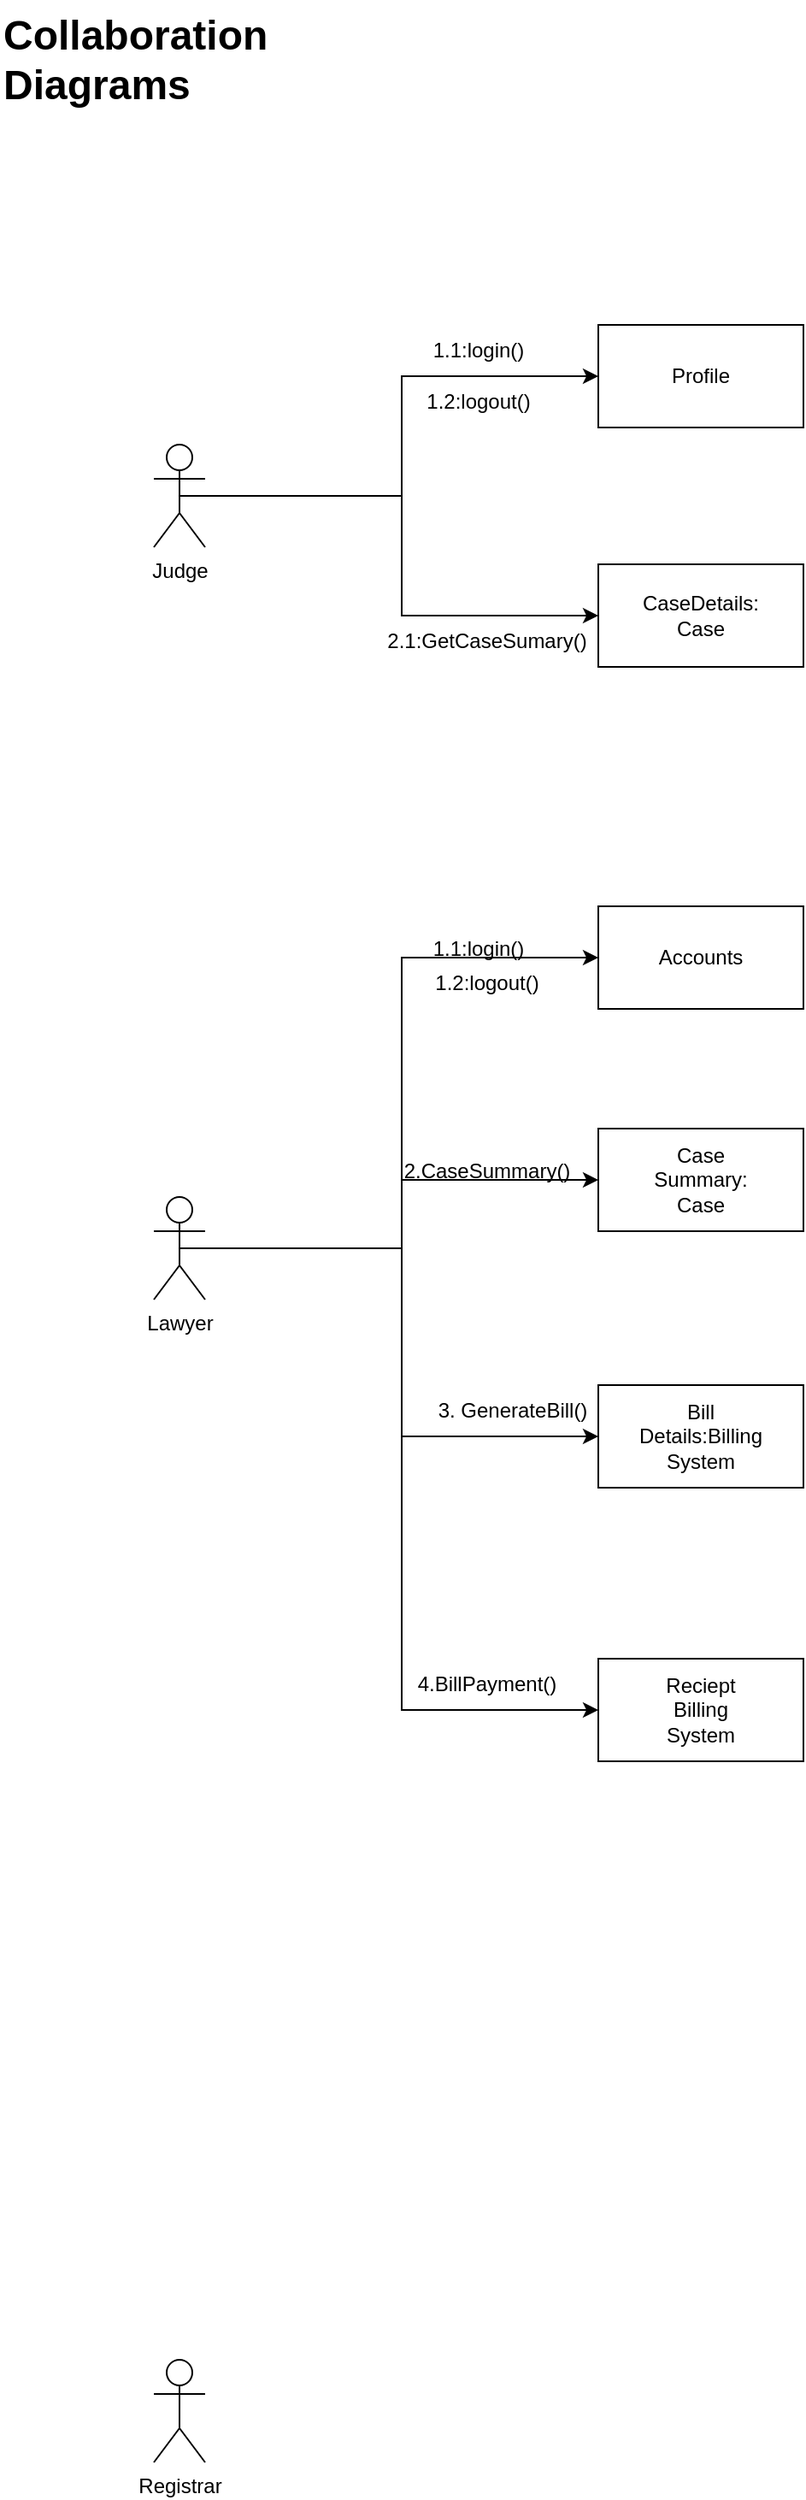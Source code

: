 <mxfile version="24.0.7" type="github">
  <diagram name="Page-1" id="psFT4CGIqTmQ1L1HTe9J">
    <mxGraphModel dx="1434" dy="780" grid="1" gridSize="10" guides="1" tooltips="1" connect="1" arrows="1" fold="1" page="1" pageScale="1" pageWidth="850" pageHeight="1100" math="0" shadow="0">
      <root>
        <mxCell id="0" />
        <mxCell id="1" parent="0" />
        <mxCell id="QromW0p1Q8ibf-6Lqik2-8" style="edgeStyle=orthogonalEdgeStyle;rounded=0;orthogonalLoop=1;jettySize=auto;html=1;exitX=0.5;exitY=0.5;exitDx=0;exitDy=0;exitPerimeter=0;entryX=0;entryY=0.5;entryDx=0;entryDy=0;" edge="1" parent="1" source="QromW0p1Q8ibf-6Lqik2-1" target="QromW0p1Q8ibf-6Lqik2-5">
          <mxGeometry relative="1" as="geometry" />
        </mxCell>
        <mxCell id="QromW0p1Q8ibf-6Lqik2-9" style="edgeStyle=orthogonalEdgeStyle;rounded=0;orthogonalLoop=1;jettySize=auto;html=1;exitX=0.5;exitY=0.5;exitDx=0;exitDy=0;exitPerimeter=0;entryX=0;entryY=0.5;entryDx=0;entryDy=0;" edge="1" parent="1" source="QromW0p1Q8ibf-6Lqik2-1" target="QromW0p1Q8ibf-6Lqik2-4">
          <mxGeometry relative="1" as="geometry" />
        </mxCell>
        <mxCell id="QromW0p1Q8ibf-6Lqik2-1" value="Judge" style="shape=umlActor;verticalLabelPosition=bottom;verticalAlign=top;html=1;outlineConnect=0;" vertex="1" parent="1">
          <mxGeometry x="100" y="290" width="30" height="60" as="geometry" />
        </mxCell>
        <mxCell id="QromW0p1Q8ibf-6Lqik2-2" value="&lt;h1 style=&quot;margin-top: 0px;&quot;&gt;Collaboration Diagrams&lt;/h1&gt;&lt;p&gt;&lt;br&gt;&lt;/p&gt;" style="text;html=1;whiteSpace=wrap;overflow=hidden;rounded=0;" vertex="1" parent="1">
          <mxGeometry x="10" y="30" width="180" height="120" as="geometry" />
        </mxCell>
        <mxCell id="QromW0p1Q8ibf-6Lqik2-4" value="" style="rounded=0;whiteSpace=wrap;html=1;" vertex="1" parent="1">
          <mxGeometry x="360" y="220" width="120" height="60" as="geometry" />
        </mxCell>
        <mxCell id="QromW0p1Q8ibf-6Lqik2-5" value="" style="rounded=0;whiteSpace=wrap;html=1;" vertex="1" parent="1">
          <mxGeometry x="360" y="360" width="120" height="60" as="geometry" />
        </mxCell>
        <mxCell id="QromW0p1Q8ibf-6Lqik2-6" value="Profile" style="text;html=1;align=center;verticalAlign=middle;whiteSpace=wrap;rounded=0;" vertex="1" parent="1">
          <mxGeometry x="390" y="235" width="60" height="30" as="geometry" />
        </mxCell>
        <mxCell id="QromW0p1Q8ibf-6Lqik2-7" value="CaseDetails: Case" style="text;html=1;align=center;verticalAlign=middle;whiteSpace=wrap;rounded=0;" vertex="1" parent="1">
          <mxGeometry x="390" y="375" width="60" height="30" as="geometry" />
        </mxCell>
        <mxCell id="QromW0p1Q8ibf-6Lqik2-10" value="1.1:login()" style="text;html=1;align=center;verticalAlign=middle;whiteSpace=wrap;rounded=0;" vertex="1" parent="1">
          <mxGeometry x="260" y="220" width="60" height="30" as="geometry" />
        </mxCell>
        <mxCell id="QromW0p1Q8ibf-6Lqik2-11" value="1.2:logout()" style="text;html=1;align=center;verticalAlign=middle;whiteSpace=wrap;rounded=0;" vertex="1" parent="1">
          <mxGeometry x="260" y="250" width="60" height="30" as="geometry" />
        </mxCell>
        <mxCell id="QromW0p1Q8ibf-6Lqik2-12" value="2.1:GetCaseSumary()" style="text;html=1;align=center;verticalAlign=middle;whiteSpace=wrap;rounded=0;" vertex="1" parent="1">
          <mxGeometry x="240" y="390" width="110" height="30" as="geometry" />
        </mxCell>
        <mxCell id="QromW0p1Q8ibf-6Lqik2-18" style="edgeStyle=orthogonalEdgeStyle;rounded=0;orthogonalLoop=1;jettySize=auto;html=1;exitX=0.5;exitY=0.5;exitDx=0;exitDy=0;exitPerimeter=0;entryX=0;entryY=0.5;entryDx=0;entryDy=0;" edge="1" parent="1" source="QromW0p1Q8ibf-6Lqik2-13" target="QromW0p1Q8ibf-6Lqik2-15">
          <mxGeometry relative="1" as="geometry" />
        </mxCell>
        <mxCell id="QromW0p1Q8ibf-6Lqik2-19" style="edgeStyle=orthogonalEdgeStyle;rounded=0;orthogonalLoop=1;jettySize=auto;html=1;exitX=0.5;exitY=0.5;exitDx=0;exitDy=0;exitPerimeter=0;entryX=0;entryY=0.5;entryDx=0;entryDy=0;" edge="1" parent="1" source="QromW0p1Q8ibf-6Lqik2-13" target="QromW0p1Q8ibf-6Lqik2-16">
          <mxGeometry relative="1" as="geometry" />
        </mxCell>
        <mxCell id="QromW0p1Q8ibf-6Lqik2-20" style="edgeStyle=orthogonalEdgeStyle;rounded=0;orthogonalLoop=1;jettySize=auto;html=1;exitX=0.5;exitY=0.5;exitDx=0;exitDy=0;exitPerimeter=0;entryX=0;entryY=0.5;entryDx=0;entryDy=0;" edge="1" parent="1" source="QromW0p1Q8ibf-6Lqik2-13" target="QromW0p1Q8ibf-6Lqik2-14">
          <mxGeometry relative="1" as="geometry" />
        </mxCell>
        <mxCell id="QromW0p1Q8ibf-6Lqik2-21" style="edgeStyle=orthogonalEdgeStyle;rounded=0;orthogonalLoop=1;jettySize=auto;html=1;exitX=0.5;exitY=0.5;exitDx=0;exitDy=0;exitPerimeter=0;entryX=0;entryY=0.5;entryDx=0;entryDy=0;" edge="1" parent="1" source="QromW0p1Q8ibf-6Lqik2-13" target="QromW0p1Q8ibf-6Lqik2-17">
          <mxGeometry relative="1" as="geometry" />
        </mxCell>
        <mxCell id="QromW0p1Q8ibf-6Lqik2-13" value="Lawyer" style="shape=umlActor;verticalLabelPosition=bottom;verticalAlign=top;html=1;outlineConnect=0;" vertex="1" parent="1">
          <mxGeometry x="100" y="730" width="30" height="60" as="geometry" />
        </mxCell>
        <mxCell id="QromW0p1Q8ibf-6Lqik2-14" value="" style="rounded=0;whiteSpace=wrap;html=1;" vertex="1" parent="1">
          <mxGeometry x="360" y="560" width="120" height="60" as="geometry" />
        </mxCell>
        <mxCell id="QromW0p1Q8ibf-6Lqik2-15" value="" style="rounded=0;whiteSpace=wrap;html=1;" vertex="1" parent="1">
          <mxGeometry x="360" y="690" width="120" height="60" as="geometry" />
        </mxCell>
        <mxCell id="QromW0p1Q8ibf-6Lqik2-16" value="" style="rounded=0;whiteSpace=wrap;html=1;" vertex="1" parent="1">
          <mxGeometry x="360" y="840" width="120" height="60" as="geometry" />
        </mxCell>
        <mxCell id="QromW0p1Q8ibf-6Lqik2-17" value="" style="rounded=0;whiteSpace=wrap;html=1;" vertex="1" parent="1">
          <mxGeometry x="360" y="1000" width="120" height="60" as="geometry" />
        </mxCell>
        <mxCell id="QromW0p1Q8ibf-6Lqik2-22" value="Accounts" style="text;html=1;align=center;verticalAlign=middle;whiteSpace=wrap;rounded=0;" vertex="1" parent="1">
          <mxGeometry x="390" y="575" width="60" height="30" as="geometry" />
        </mxCell>
        <mxCell id="QromW0p1Q8ibf-6Lqik2-23" value="Case Summary: Case" style="text;html=1;align=center;verticalAlign=middle;whiteSpace=wrap;rounded=0;" vertex="1" parent="1">
          <mxGeometry x="390" y="705" width="60" height="30" as="geometry" />
        </mxCell>
        <mxCell id="QromW0p1Q8ibf-6Lqik2-24" value="Bill Details:Billing&lt;div&gt;System&lt;/div&gt;" style="text;html=1;align=center;verticalAlign=middle;whiteSpace=wrap;rounded=0;" vertex="1" parent="1">
          <mxGeometry x="390" y="855" width="60" height="30" as="geometry" />
        </mxCell>
        <mxCell id="QromW0p1Q8ibf-6Lqik2-25" value="Reciept Billing System" style="text;html=1;align=center;verticalAlign=middle;whiteSpace=wrap;rounded=0;" vertex="1" parent="1">
          <mxGeometry x="390" y="1015" width="60" height="30" as="geometry" />
        </mxCell>
        <mxCell id="QromW0p1Q8ibf-6Lqik2-28" value="1.1:login()" style="text;html=1;align=center;verticalAlign=middle;whiteSpace=wrap;rounded=0;" vertex="1" parent="1">
          <mxGeometry x="260" y="570" width="60" height="30" as="geometry" />
        </mxCell>
        <mxCell id="QromW0p1Q8ibf-6Lqik2-29" value="1.2:logout()" style="text;html=1;align=center;verticalAlign=middle;whiteSpace=wrap;rounded=0;" vertex="1" parent="1">
          <mxGeometry x="265" y="590" width="60" height="30" as="geometry" />
        </mxCell>
        <mxCell id="QromW0p1Q8ibf-6Lqik2-30" value="2.CaseSummary()" style="text;html=1;align=center;verticalAlign=middle;whiteSpace=wrap;rounded=0;" vertex="1" parent="1">
          <mxGeometry x="250" y="700" width="90" height="30" as="geometry" />
        </mxCell>
        <mxCell id="QromW0p1Q8ibf-6Lqik2-32" value="3. GenerateBill()" style="text;html=1;align=center;verticalAlign=middle;whiteSpace=wrap;rounded=0;" vertex="1" parent="1">
          <mxGeometry x="250" y="840" width="120" height="30" as="geometry" />
        </mxCell>
        <mxCell id="QromW0p1Q8ibf-6Lqik2-33" value="4.BillPayment()" style="text;html=1;align=center;verticalAlign=middle;whiteSpace=wrap;rounded=0;" vertex="1" parent="1">
          <mxGeometry x="250" y="1000" width="90" height="30" as="geometry" />
        </mxCell>
        <mxCell id="QromW0p1Q8ibf-6Lqik2-34" value="Registrar" style="shape=umlActor;verticalLabelPosition=bottom;verticalAlign=top;html=1;outlineConnect=0;" vertex="1" parent="1">
          <mxGeometry x="100" y="1410" width="30" height="60" as="geometry" />
        </mxCell>
      </root>
    </mxGraphModel>
  </diagram>
</mxfile>
